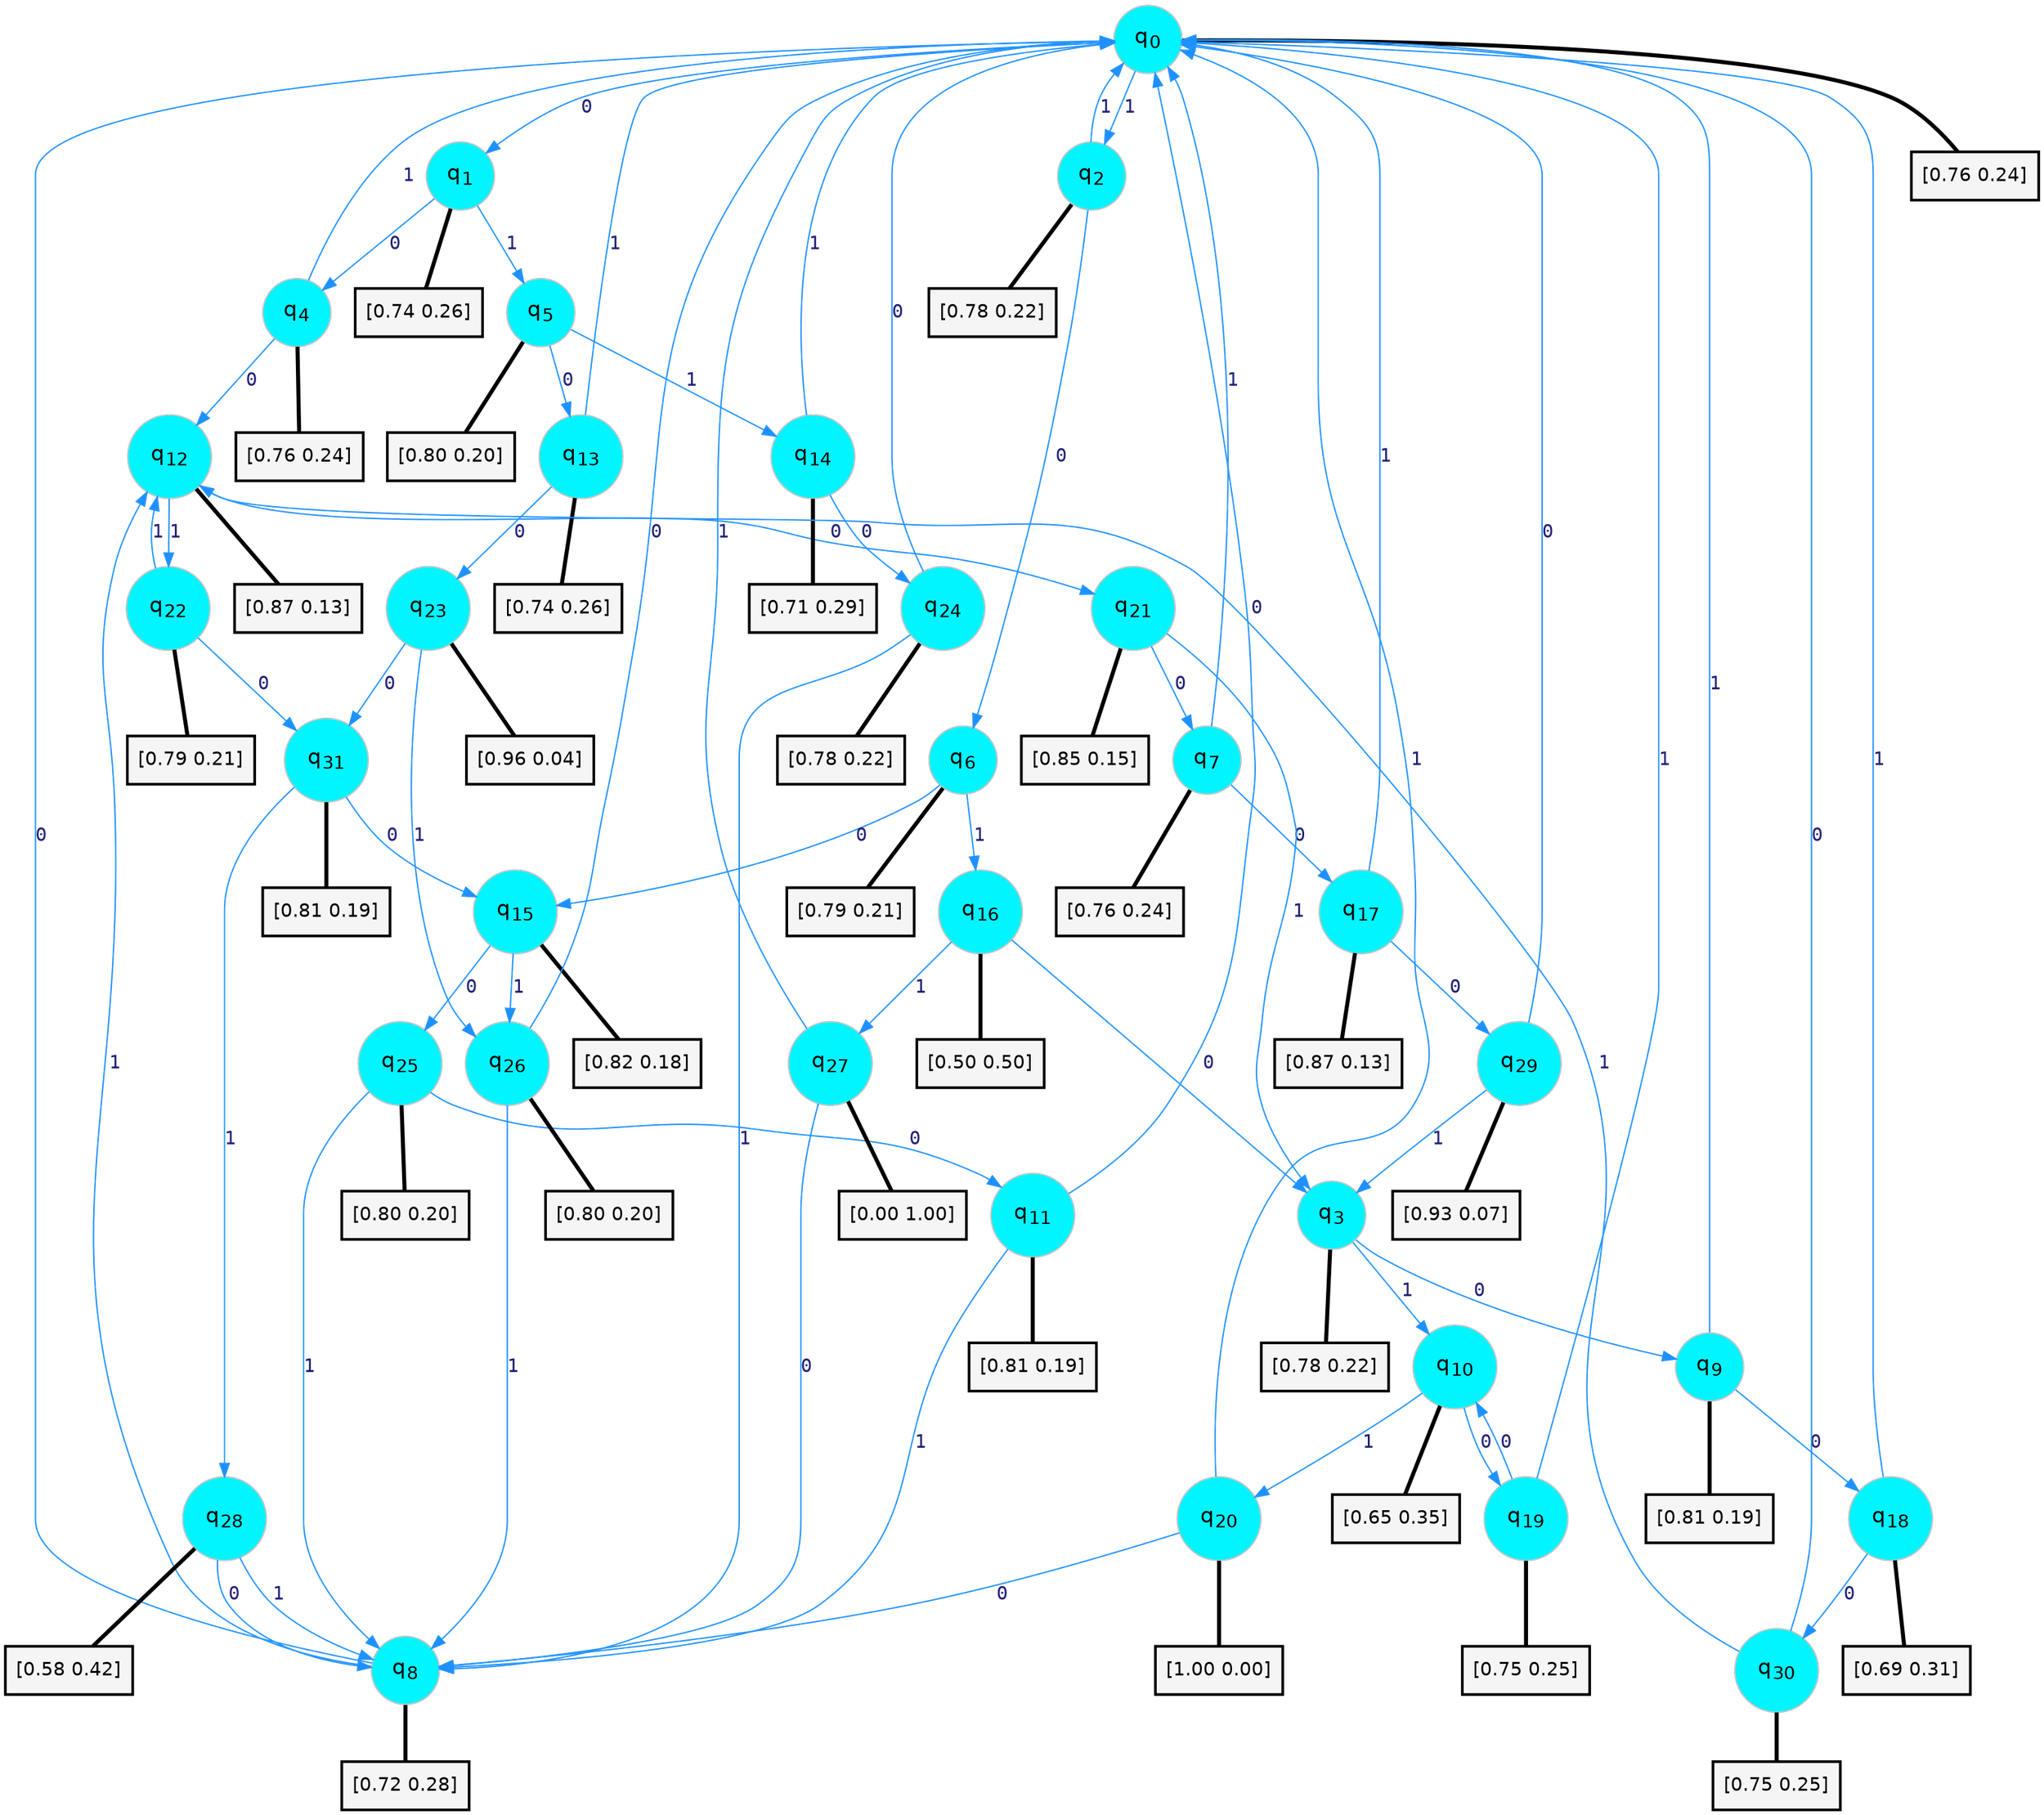 digraph G {
graph [
bgcolor=transparent, dpi=300, rankdir=TD, size="40,25"];
node [
color=gray, fillcolor=turquoise1, fontcolor=black, fontname=Helvetica, fontsize=16, fontweight=bold, shape=circle, style=filled];
edge [
arrowsize=1, color=dodgerblue1, fontcolor=midnightblue, fontname=courier, fontweight=bold, penwidth=1, style=solid, weight=20];
0[label=<q<SUB>0</SUB>>];
1[label=<q<SUB>1</SUB>>];
2[label=<q<SUB>2</SUB>>];
3[label=<q<SUB>3</SUB>>];
4[label=<q<SUB>4</SUB>>];
5[label=<q<SUB>5</SUB>>];
6[label=<q<SUB>6</SUB>>];
7[label=<q<SUB>7</SUB>>];
8[label=<q<SUB>8</SUB>>];
9[label=<q<SUB>9</SUB>>];
10[label=<q<SUB>10</SUB>>];
11[label=<q<SUB>11</SUB>>];
12[label=<q<SUB>12</SUB>>];
13[label=<q<SUB>13</SUB>>];
14[label=<q<SUB>14</SUB>>];
15[label=<q<SUB>15</SUB>>];
16[label=<q<SUB>16</SUB>>];
17[label=<q<SUB>17</SUB>>];
18[label=<q<SUB>18</SUB>>];
19[label=<q<SUB>19</SUB>>];
20[label=<q<SUB>20</SUB>>];
21[label=<q<SUB>21</SUB>>];
22[label=<q<SUB>22</SUB>>];
23[label=<q<SUB>23</SUB>>];
24[label=<q<SUB>24</SUB>>];
25[label=<q<SUB>25</SUB>>];
26[label=<q<SUB>26</SUB>>];
27[label=<q<SUB>27</SUB>>];
28[label=<q<SUB>28</SUB>>];
29[label=<q<SUB>29</SUB>>];
30[label=<q<SUB>30</SUB>>];
31[label=<q<SUB>31</SUB>>];
32[label="[0.76 0.24]", shape=box,fontcolor=black, fontname=Helvetica, fontsize=14, penwidth=2, fillcolor=whitesmoke,color=black];
33[label="[0.74 0.26]", shape=box,fontcolor=black, fontname=Helvetica, fontsize=14, penwidth=2, fillcolor=whitesmoke,color=black];
34[label="[0.78 0.22]", shape=box,fontcolor=black, fontname=Helvetica, fontsize=14, penwidth=2, fillcolor=whitesmoke,color=black];
35[label="[0.78 0.22]", shape=box,fontcolor=black, fontname=Helvetica, fontsize=14, penwidth=2, fillcolor=whitesmoke,color=black];
36[label="[0.76 0.24]", shape=box,fontcolor=black, fontname=Helvetica, fontsize=14, penwidth=2, fillcolor=whitesmoke,color=black];
37[label="[0.80 0.20]", shape=box,fontcolor=black, fontname=Helvetica, fontsize=14, penwidth=2, fillcolor=whitesmoke,color=black];
38[label="[0.79 0.21]", shape=box,fontcolor=black, fontname=Helvetica, fontsize=14, penwidth=2, fillcolor=whitesmoke,color=black];
39[label="[0.76 0.24]", shape=box,fontcolor=black, fontname=Helvetica, fontsize=14, penwidth=2, fillcolor=whitesmoke,color=black];
40[label="[0.72 0.28]", shape=box,fontcolor=black, fontname=Helvetica, fontsize=14, penwidth=2, fillcolor=whitesmoke,color=black];
41[label="[0.81 0.19]", shape=box,fontcolor=black, fontname=Helvetica, fontsize=14, penwidth=2, fillcolor=whitesmoke,color=black];
42[label="[0.65 0.35]", shape=box,fontcolor=black, fontname=Helvetica, fontsize=14, penwidth=2, fillcolor=whitesmoke,color=black];
43[label="[0.81 0.19]", shape=box,fontcolor=black, fontname=Helvetica, fontsize=14, penwidth=2, fillcolor=whitesmoke,color=black];
44[label="[0.87 0.13]", shape=box,fontcolor=black, fontname=Helvetica, fontsize=14, penwidth=2, fillcolor=whitesmoke,color=black];
45[label="[0.74 0.26]", shape=box,fontcolor=black, fontname=Helvetica, fontsize=14, penwidth=2, fillcolor=whitesmoke,color=black];
46[label="[0.71 0.29]", shape=box,fontcolor=black, fontname=Helvetica, fontsize=14, penwidth=2, fillcolor=whitesmoke,color=black];
47[label="[0.82 0.18]", shape=box,fontcolor=black, fontname=Helvetica, fontsize=14, penwidth=2, fillcolor=whitesmoke,color=black];
48[label="[0.50 0.50]", shape=box,fontcolor=black, fontname=Helvetica, fontsize=14, penwidth=2, fillcolor=whitesmoke,color=black];
49[label="[0.87 0.13]", shape=box,fontcolor=black, fontname=Helvetica, fontsize=14, penwidth=2, fillcolor=whitesmoke,color=black];
50[label="[0.69 0.31]", shape=box,fontcolor=black, fontname=Helvetica, fontsize=14, penwidth=2, fillcolor=whitesmoke,color=black];
51[label="[0.75 0.25]", shape=box,fontcolor=black, fontname=Helvetica, fontsize=14, penwidth=2, fillcolor=whitesmoke,color=black];
52[label="[1.00 0.00]", shape=box,fontcolor=black, fontname=Helvetica, fontsize=14, penwidth=2, fillcolor=whitesmoke,color=black];
53[label="[0.85 0.15]", shape=box,fontcolor=black, fontname=Helvetica, fontsize=14, penwidth=2, fillcolor=whitesmoke,color=black];
54[label="[0.79 0.21]", shape=box,fontcolor=black, fontname=Helvetica, fontsize=14, penwidth=2, fillcolor=whitesmoke,color=black];
55[label="[0.96 0.04]", shape=box,fontcolor=black, fontname=Helvetica, fontsize=14, penwidth=2, fillcolor=whitesmoke,color=black];
56[label="[0.78 0.22]", shape=box,fontcolor=black, fontname=Helvetica, fontsize=14, penwidth=2, fillcolor=whitesmoke,color=black];
57[label="[0.80 0.20]", shape=box,fontcolor=black, fontname=Helvetica, fontsize=14, penwidth=2, fillcolor=whitesmoke,color=black];
58[label="[0.80 0.20]", shape=box,fontcolor=black, fontname=Helvetica, fontsize=14, penwidth=2, fillcolor=whitesmoke,color=black];
59[label="[0.00 1.00]", shape=box,fontcolor=black, fontname=Helvetica, fontsize=14, penwidth=2, fillcolor=whitesmoke,color=black];
60[label="[0.58 0.42]", shape=box,fontcolor=black, fontname=Helvetica, fontsize=14, penwidth=2, fillcolor=whitesmoke,color=black];
61[label="[0.93 0.07]", shape=box,fontcolor=black, fontname=Helvetica, fontsize=14, penwidth=2, fillcolor=whitesmoke,color=black];
62[label="[0.75 0.25]", shape=box,fontcolor=black, fontname=Helvetica, fontsize=14, penwidth=2, fillcolor=whitesmoke,color=black];
63[label="[0.81 0.19]", shape=box,fontcolor=black, fontname=Helvetica, fontsize=14, penwidth=2, fillcolor=whitesmoke,color=black];
0->1 [label=0];
0->2 [label=1];
0->32 [arrowhead=none, penwidth=3,color=black];
1->4 [label=0];
1->5 [label=1];
1->33 [arrowhead=none, penwidth=3,color=black];
2->6 [label=0];
2->0 [label=1];
2->34 [arrowhead=none, penwidth=3,color=black];
3->9 [label=0];
3->10 [label=1];
3->35 [arrowhead=none, penwidth=3,color=black];
4->12 [label=0];
4->0 [label=1];
4->36 [arrowhead=none, penwidth=3,color=black];
5->13 [label=0];
5->14 [label=1];
5->37 [arrowhead=none, penwidth=3,color=black];
6->15 [label=0];
6->16 [label=1];
6->38 [arrowhead=none, penwidth=3,color=black];
7->17 [label=0];
7->0 [label=1];
7->39 [arrowhead=none, penwidth=3,color=black];
8->0 [label=0];
8->12 [label=1];
8->40 [arrowhead=none, penwidth=3,color=black];
9->18 [label=0];
9->0 [label=1];
9->41 [arrowhead=none, penwidth=3,color=black];
10->19 [label=0];
10->20 [label=1];
10->42 [arrowhead=none, penwidth=3,color=black];
11->0 [label=0];
11->8 [label=1];
11->43 [arrowhead=none, penwidth=3,color=black];
12->21 [label=0];
12->22 [label=1];
12->44 [arrowhead=none, penwidth=3,color=black];
13->23 [label=0];
13->0 [label=1];
13->45 [arrowhead=none, penwidth=3,color=black];
14->24 [label=0];
14->0 [label=1];
14->46 [arrowhead=none, penwidth=3,color=black];
15->25 [label=0];
15->26 [label=1];
15->47 [arrowhead=none, penwidth=3,color=black];
16->3 [label=0];
16->27 [label=1];
16->48 [arrowhead=none, penwidth=3,color=black];
17->29 [label=0];
17->0 [label=1];
17->49 [arrowhead=none, penwidth=3,color=black];
18->30 [label=0];
18->0 [label=1];
18->50 [arrowhead=none, penwidth=3,color=black];
19->10 [label=0];
19->0 [label=1];
19->51 [arrowhead=none, penwidth=3,color=black];
20->8 [label=0];
20->0 [label=1];
20->52 [arrowhead=none, penwidth=3,color=black];
21->7 [label=0];
21->3 [label=1];
21->53 [arrowhead=none, penwidth=3,color=black];
22->31 [label=0];
22->12 [label=1];
22->54 [arrowhead=none, penwidth=3,color=black];
23->31 [label=0];
23->26 [label=1];
23->55 [arrowhead=none, penwidth=3,color=black];
24->0 [label=0];
24->8 [label=1];
24->56 [arrowhead=none, penwidth=3,color=black];
25->11 [label=0];
25->8 [label=1];
25->57 [arrowhead=none, penwidth=3,color=black];
26->0 [label=0];
26->8 [label=1];
26->58 [arrowhead=none, penwidth=3,color=black];
27->8 [label=0];
27->0 [label=1];
27->59 [arrowhead=none, penwidth=3,color=black];
28->8 [label=0];
28->8 [label=1];
28->60 [arrowhead=none, penwidth=3,color=black];
29->0 [label=0];
29->3 [label=1];
29->61 [arrowhead=none, penwidth=3,color=black];
30->0 [label=0];
30->12 [label=1];
30->62 [arrowhead=none, penwidth=3,color=black];
31->15 [label=0];
31->28 [label=1];
31->63 [arrowhead=none, penwidth=3,color=black];
}
